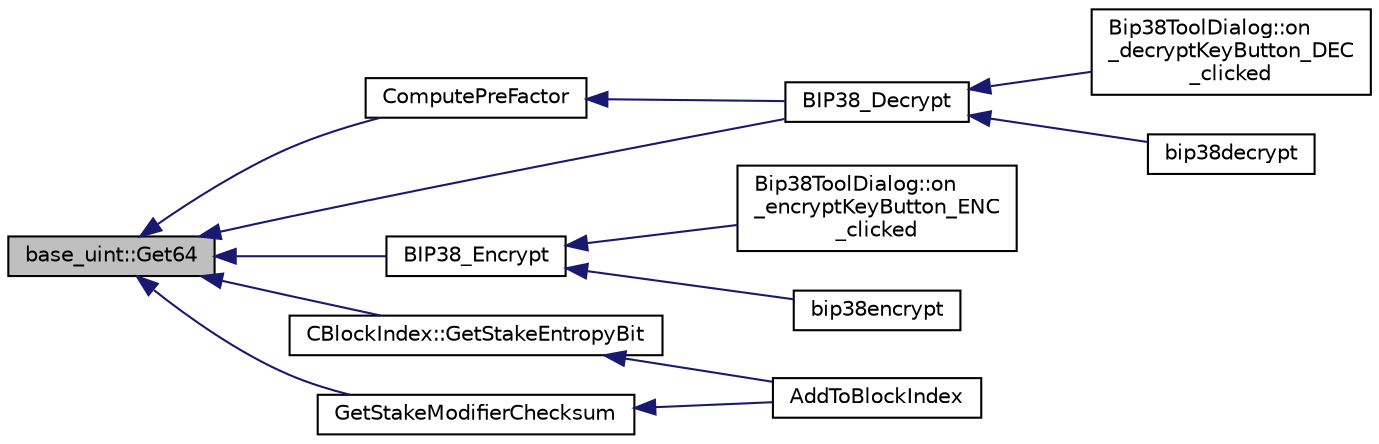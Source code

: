 digraph "base_uint::Get64"
{
  edge [fontname="Helvetica",fontsize="10",labelfontname="Helvetica",labelfontsize="10"];
  node [fontname="Helvetica",fontsize="10",shape=record];
  rankdir="LR";
  Node121 [label="base_uint::Get64",height=0.2,width=0.4,color="black", fillcolor="grey75", style="filled", fontcolor="black"];
  Node121 -> Node122 [dir="back",color="midnightblue",fontsize="10",style="solid",fontname="Helvetica"];
  Node122 [label="ComputePreFactor",height=0.2,width=0.4,color="black", fillcolor="white", style="filled",URL="$bip38_8h.html#a05494d3b37cb18ba69ba99551af8d044"];
  Node122 -> Node123 [dir="back",color="midnightblue",fontsize="10",style="solid",fontname="Helvetica"];
  Node123 [label="BIP38_Decrypt",height=0.2,width=0.4,color="black", fillcolor="white", style="filled",URL="$bip38_8h.html#a3a8abd78d8750c4c7622d7acd3815743"];
  Node123 -> Node124 [dir="back",color="midnightblue",fontsize="10",style="solid",fontname="Helvetica"];
  Node124 [label="Bip38ToolDialog::on\l_decryptKeyButton_DEC\l_clicked",height=0.2,width=0.4,color="black", fillcolor="white", style="filled",URL="$class_bip38_tool_dialog.html#a7675f3df0cc4dc22a100052a5b099191"];
  Node123 -> Node125 [dir="back",color="midnightblue",fontsize="10",style="solid",fontname="Helvetica"];
  Node125 [label="bip38decrypt",height=0.2,width=0.4,color="black", fillcolor="white", style="filled",URL="$rpcdump_8cpp.html#a64a0e2e87f6d741efd662ac94080159d"];
  Node121 -> Node126 [dir="back",color="midnightblue",fontsize="10",style="solid",fontname="Helvetica"];
  Node126 [label="BIP38_Encrypt",height=0.2,width=0.4,color="black", fillcolor="white", style="filled",URL="$bip38_8h.html#a510b9177c784d15ff57c01b12ccfa674"];
  Node126 -> Node127 [dir="back",color="midnightblue",fontsize="10",style="solid",fontname="Helvetica"];
  Node127 [label="Bip38ToolDialog::on\l_encryptKeyButton_ENC\l_clicked",height=0.2,width=0.4,color="black", fillcolor="white", style="filled",URL="$class_bip38_tool_dialog.html#a31cdc41e507628f2cd413e9df57c5770"];
  Node126 -> Node128 [dir="back",color="midnightblue",fontsize="10",style="solid",fontname="Helvetica"];
  Node128 [label="bip38encrypt",height=0.2,width=0.4,color="black", fillcolor="white", style="filled",URL="$rpcdump_8cpp.html#a303f255a7509999ce1e535d5e7bb220d"];
  Node121 -> Node123 [dir="back",color="midnightblue",fontsize="10",style="solid",fontname="Helvetica"];
  Node121 -> Node129 [dir="back",color="midnightblue",fontsize="10",style="solid",fontname="Helvetica"];
  Node129 [label="CBlockIndex::GetStakeEntropyBit",height=0.2,width=0.4,color="black", fillcolor="white", style="filled",URL="$class_c_block_index.html#a22a225e6caa79bb05f4d996cc48ca7ad"];
  Node129 -> Node130 [dir="back",color="midnightblue",fontsize="10",style="solid",fontname="Helvetica"];
  Node130 [label="AddToBlockIndex",height=0.2,width=0.4,color="black", fillcolor="white", style="filled",URL="$main_8cpp.html#acfdf6cde860f1f415882d69a562c40ee"];
  Node121 -> Node131 [dir="back",color="midnightblue",fontsize="10",style="solid",fontname="Helvetica"];
  Node131 [label="GetStakeModifierChecksum",height=0.2,width=0.4,color="black", fillcolor="white", style="filled",URL="$kernel_8h.html#abe84e84f5454fc09dca2044396daf59d"];
  Node131 -> Node130 [dir="back",color="midnightblue",fontsize="10",style="solid",fontname="Helvetica"];
}

